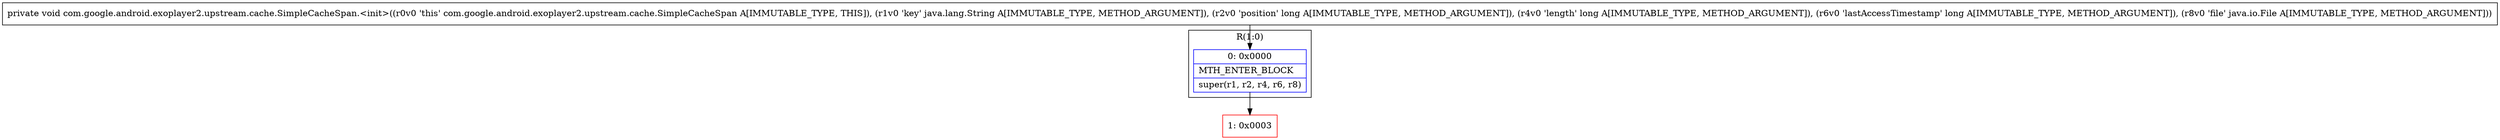 digraph "CFG forcom.google.android.exoplayer2.upstream.cache.SimpleCacheSpan.\<init\>(Ljava\/lang\/String;JJJLjava\/io\/File;)V" {
subgraph cluster_Region_1785020416 {
label = "R(1:0)";
node [shape=record,color=blue];
Node_0 [shape=record,label="{0\:\ 0x0000|MTH_ENTER_BLOCK\l|super(r1, r2, r4, r6, r8)\l}"];
}
Node_1 [shape=record,color=red,label="{1\:\ 0x0003}"];
MethodNode[shape=record,label="{private void com.google.android.exoplayer2.upstream.cache.SimpleCacheSpan.\<init\>((r0v0 'this' com.google.android.exoplayer2.upstream.cache.SimpleCacheSpan A[IMMUTABLE_TYPE, THIS]), (r1v0 'key' java.lang.String A[IMMUTABLE_TYPE, METHOD_ARGUMENT]), (r2v0 'position' long A[IMMUTABLE_TYPE, METHOD_ARGUMENT]), (r4v0 'length' long A[IMMUTABLE_TYPE, METHOD_ARGUMENT]), (r6v0 'lastAccessTimestamp' long A[IMMUTABLE_TYPE, METHOD_ARGUMENT]), (r8v0 'file' java.io.File A[IMMUTABLE_TYPE, METHOD_ARGUMENT])) }"];
MethodNode -> Node_0;
Node_0 -> Node_1;
}

